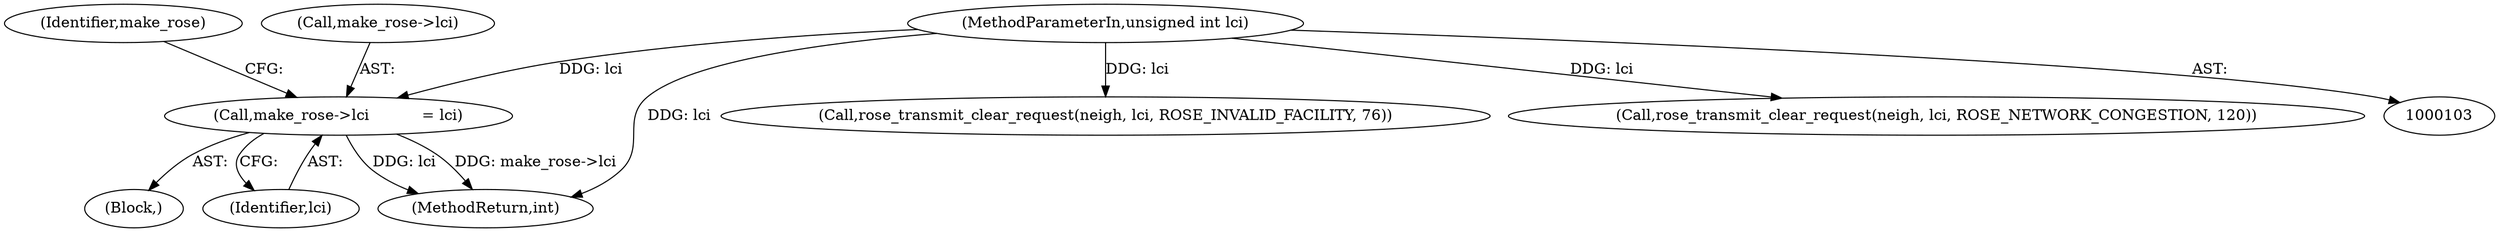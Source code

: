digraph "0_linux_e0bccd315db0c2f919e7fcf9cb60db21d9986f52@pointer" {
"1000195" [label="(Call,make_rose->lci           = lci)"];
"1000107" [label="(MethodParameterIn,unsigned int lci)"];
"1000107" [label="(MethodParameterIn,unsigned int lci)"];
"1000108" [label="(Block,)"];
"1000195" [label="(Call,make_rose->lci           = lci)"];
"1000202" [label="(Identifier,make_rose)"];
"1000199" [label="(Identifier,lci)"];
"1000196" [label="(Call,make_rose->lci)"];
"1000141" [label="(Call,rose_transmit_clear_request(neigh, lci, ROSE_INVALID_FACILITY, 76))"];
"1000174" [label="(Call,rose_transmit_clear_request(neigh, lci, ROSE_NETWORK_CONGESTION, 120))"];
"1000381" [label="(MethodReturn,int)"];
"1000195" -> "1000108"  [label="AST: "];
"1000195" -> "1000199"  [label="CFG: "];
"1000196" -> "1000195"  [label="AST: "];
"1000199" -> "1000195"  [label="AST: "];
"1000202" -> "1000195"  [label="CFG: "];
"1000195" -> "1000381"  [label="DDG: lci"];
"1000195" -> "1000381"  [label="DDG: make_rose->lci"];
"1000107" -> "1000195"  [label="DDG: lci"];
"1000107" -> "1000103"  [label="AST: "];
"1000107" -> "1000381"  [label="DDG: lci"];
"1000107" -> "1000141"  [label="DDG: lci"];
"1000107" -> "1000174"  [label="DDG: lci"];
}
